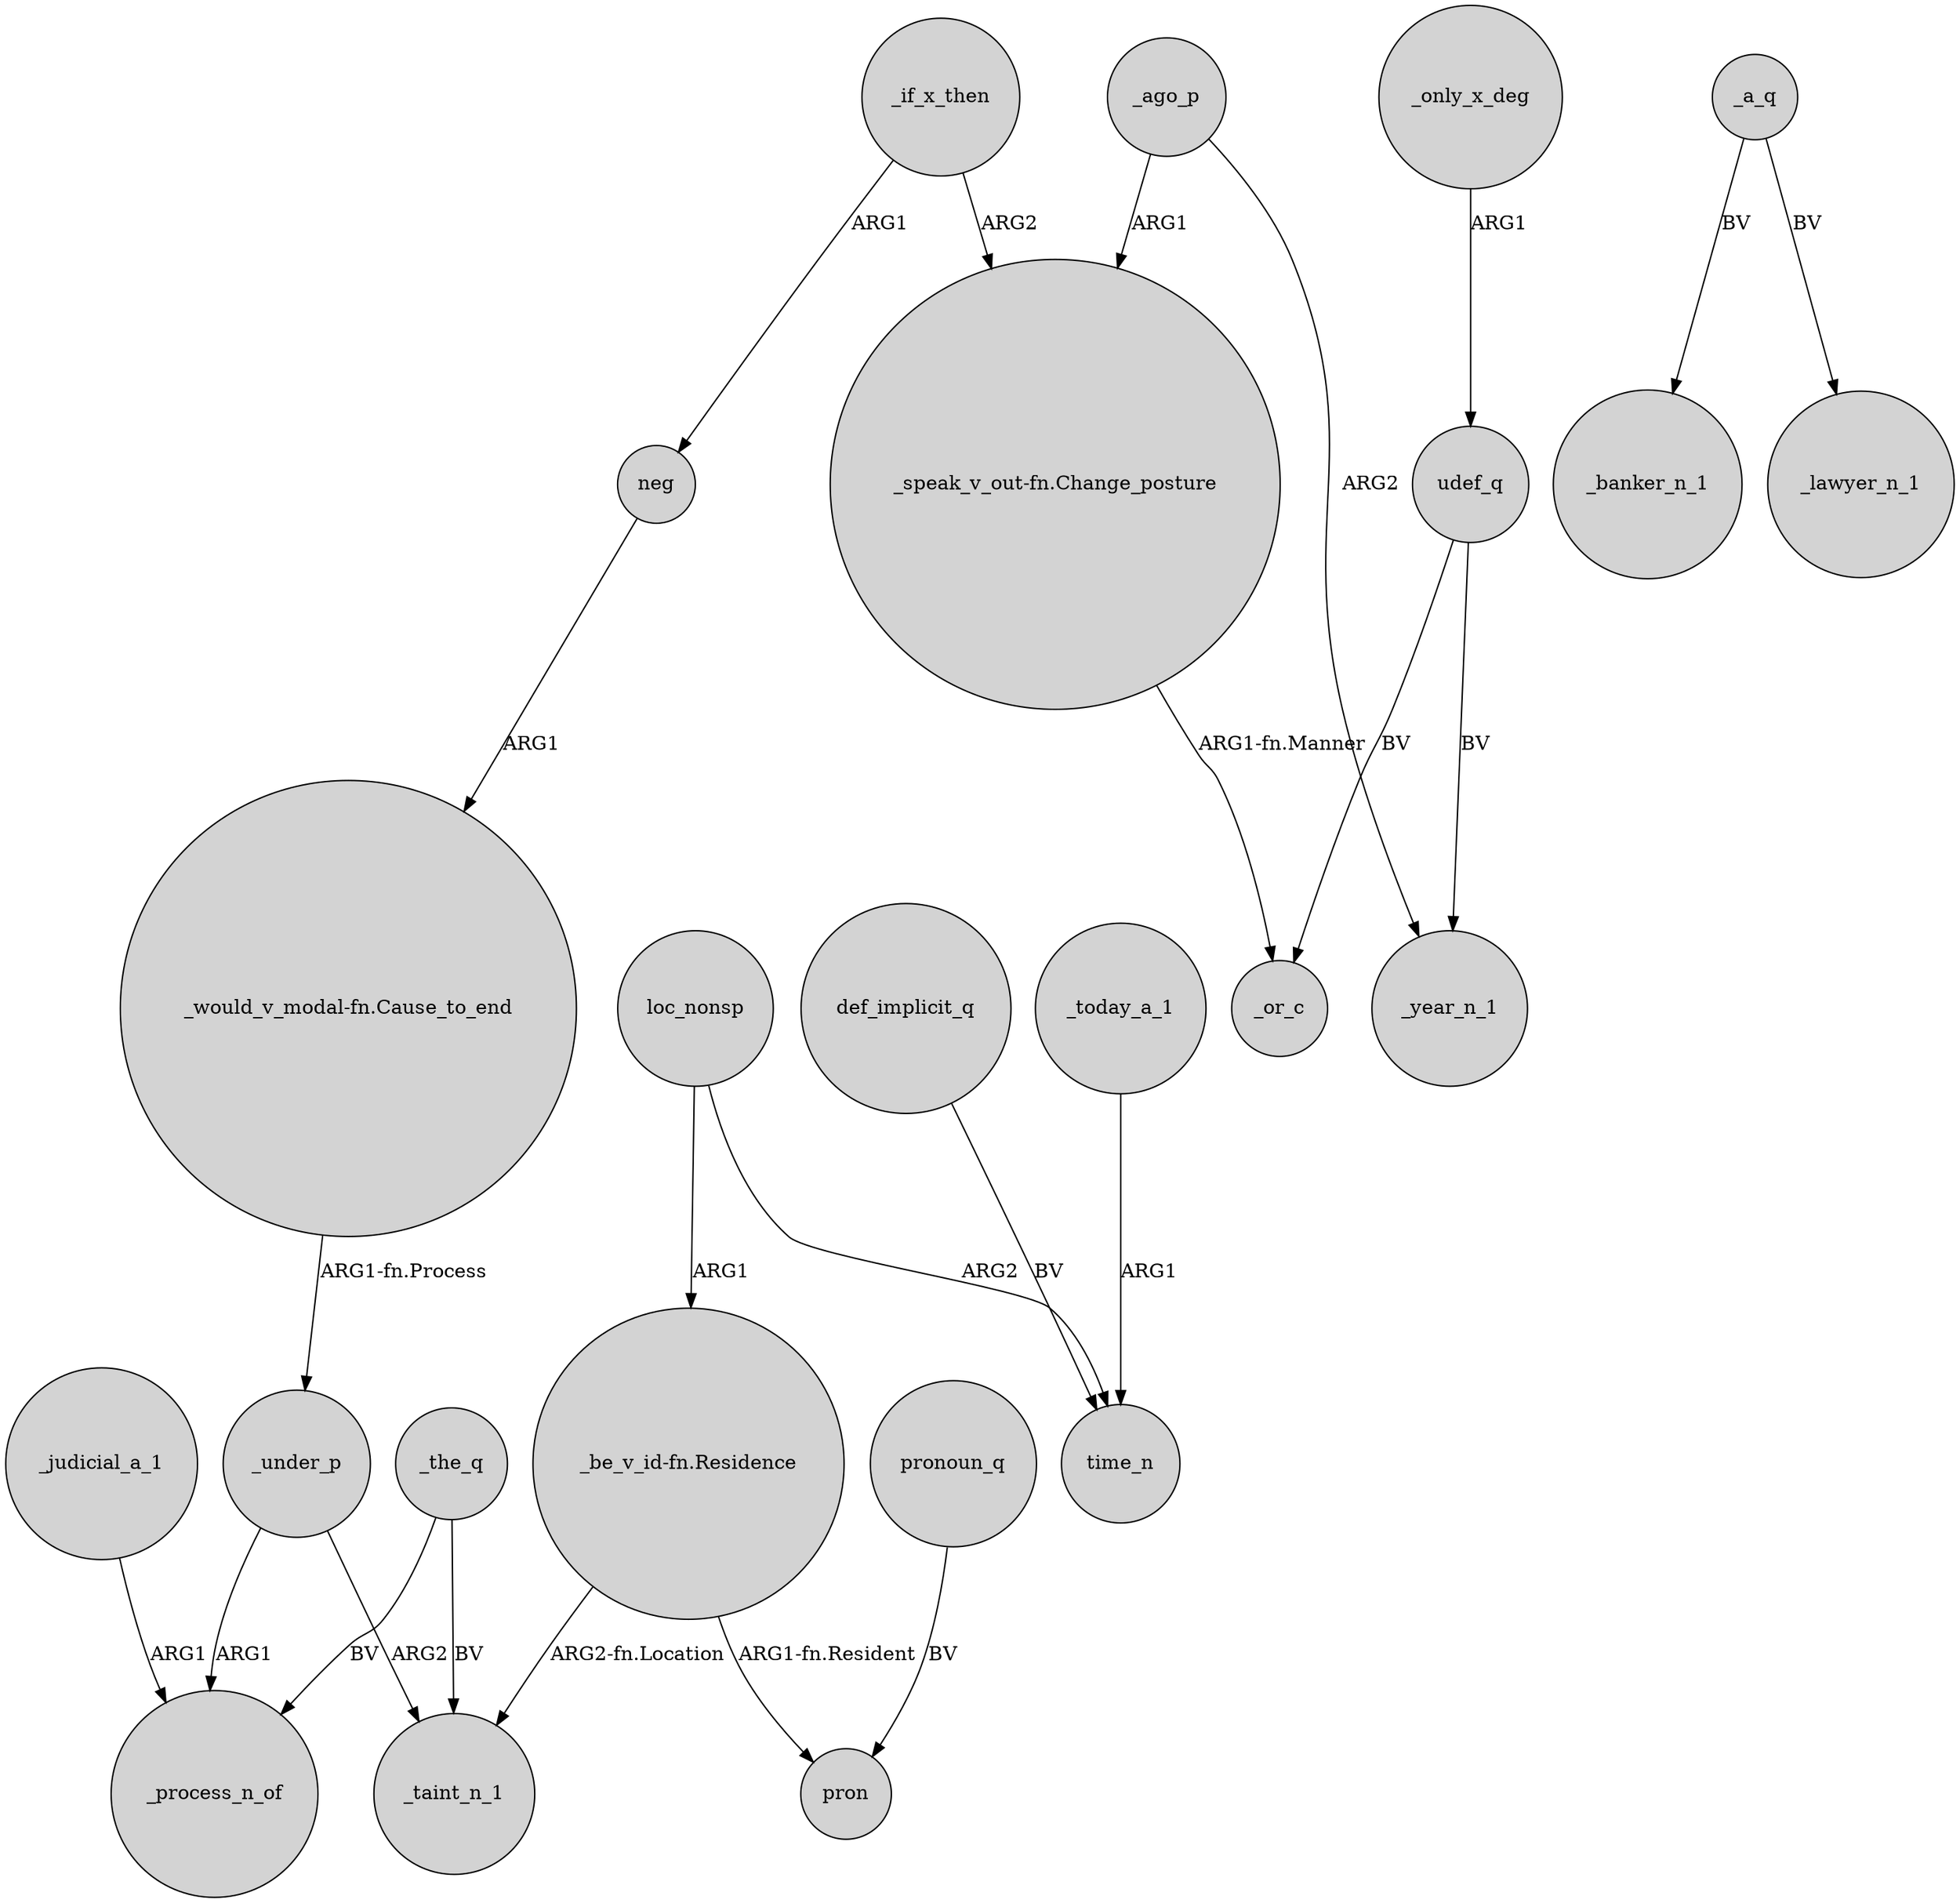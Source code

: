 digraph {
	node [shape=circle style=filled]
	_under_p -> _taint_n_1 [label=ARG2]
	_the_q -> _taint_n_1 [label=BV]
	_the_q -> _process_n_of [label=BV]
	_ago_p -> "_speak_v_out-fn.Change_posture" [label=ARG1]
	"_be_v_id-fn.Residence" -> pron [label="ARG1-fn.Resident"]
	udef_q -> _or_c [label=BV]
	pronoun_q -> pron [label=BV]
	"_speak_v_out-fn.Change_posture" -> _or_c [label="ARG1-fn.Manner"]
	_a_q -> _banker_n_1 [label=BV]
	loc_nonsp -> "_be_v_id-fn.Residence" [label=ARG1]
	"_would_v_modal-fn.Cause_to_end" -> _under_p [label="ARG1-fn.Process"]
	_judicial_a_1 -> _process_n_of [label=ARG1]
	_ago_p -> _year_n_1 [label=ARG2]
	_today_a_1 -> time_n [label=ARG1]
	udef_q -> _year_n_1 [label=BV]
	_under_p -> _process_n_of [label=ARG1]
	loc_nonsp -> time_n [label=ARG2]
	_if_x_then -> "_speak_v_out-fn.Change_posture" [label=ARG2]
	_only_x_deg -> udef_q [label=ARG1]
	neg -> "_would_v_modal-fn.Cause_to_end" [label=ARG1]
	"_be_v_id-fn.Residence" -> _taint_n_1 [label="ARG2-fn.Location"]
	def_implicit_q -> time_n [label=BV]
	_a_q -> _lawyer_n_1 [label=BV]
	_if_x_then -> neg [label=ARG1]
}
